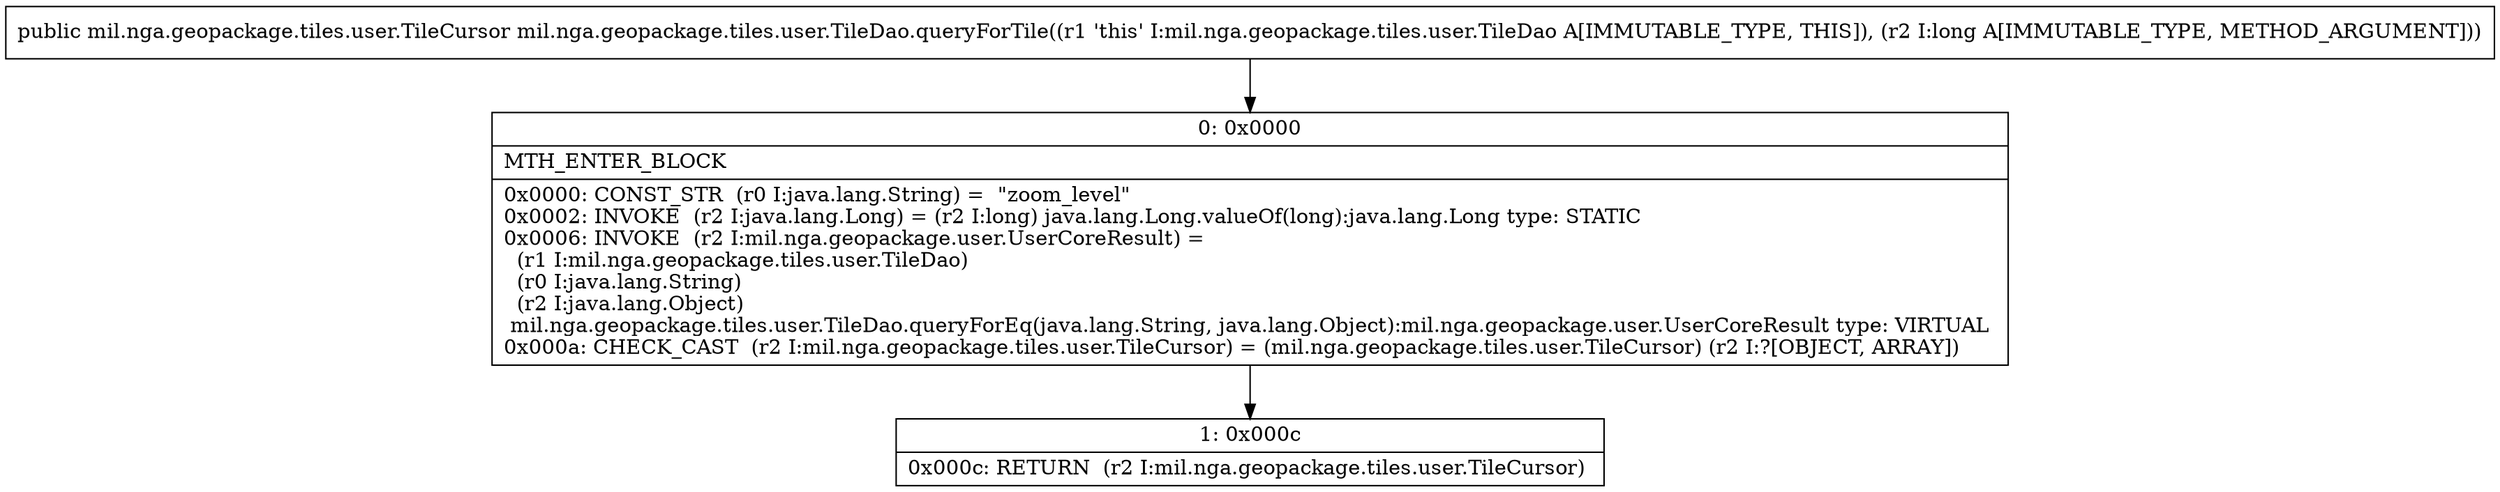 digraph "CFG formil.nga.geopackage.tiles.user.TileDao.queryForTile(J)Lmil\/nga\/geopackage\/tiles\/user\/TileCursor;" {
Node_0 [shape=record,label="{0\:\ 0x0000|MTH_ENTER_BLOCK\l|0x0000: CONST_STR  (r0 I:java.lang.String) =  \"zoom_level\" \l0x0002: INVOKE  (r2 I:java.lang.Long) = (r2 I:long) java.lang.Long.valueOf(long):java.lang.Long type: STATIC \l0x0006: INVOKE  (r2 I:mil.nga.geopackage.user.UserCoreResult) = \l  (r1 I:mil.nga.geopackage.tiles.user.TileDao)\l  (r0 I:java.lang.String)\l  (r2 I:java.lang.Object)\l mil.nga.geopackage.tiles.user.TileDao.queryForEq(java.lang.String, java.lang.Object):mil.nga.geopackage.user.UserCoreResult type: VIRTUAL \l0x000a: CHECK_CAST  (r2 I:mil.nga.geopackage.tiles.user.TileCursor) = (mil.nga.geopackage.tiles.user.TileCursor) (r2 I:?[OBJECT, ARRAY]) \l}"];
Node_1 [shape=record,label="{1\:\ 0x000c|0x000c: RETURN  (r2 I:mil.nga.geopackage.tiles.user.TileCursor) \l}"];
MethodNode[shape=record,label="{public mil.nga.geopackage.tiles.user.TileCursor mil.nga.geopackage.tiles.user.TileDao.queryForTile((r1 'this' I:mil.nga.geopackage.tiles.user.TileDao A[IMMUTABLE_TYPE, THIS]), (r2 I:long A[IMMUTABLE_TYPE, METHOD_ARGUMENT])) }"];
MethodNode -> Node_0;
Node_0 -> Node_1;
}

